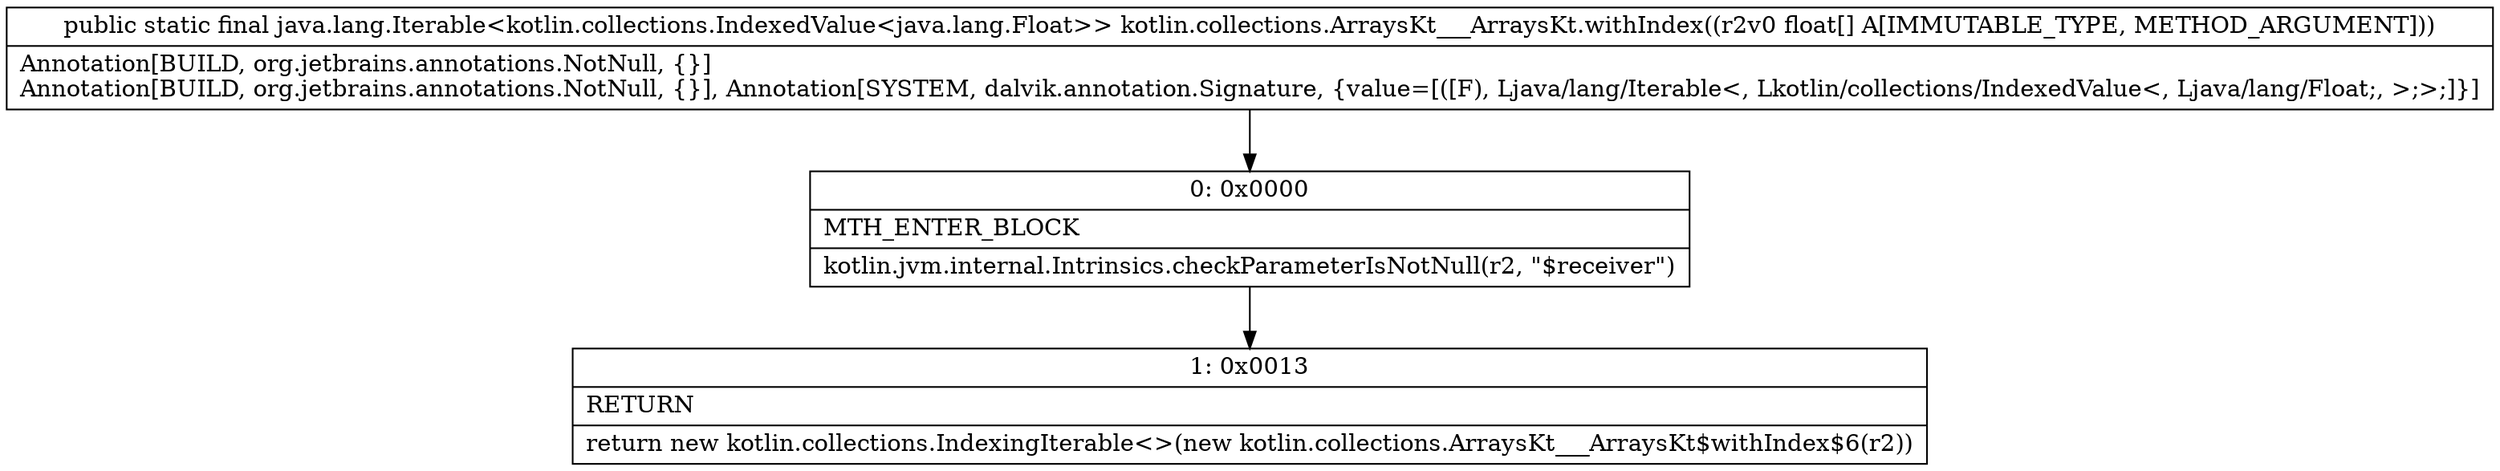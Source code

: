 digraph "CFG forkotlin.collections.ArraysKt___ArraysKt.withIndex([F)Ljava\/lang\/Iterable;" {
Node_0 [shape=record,label="{0\:\ 0x0000|MTH_ENTER_BLOCK\l|kotlin.jvm.internal.Intrinsics.checkParameterIsNotNull(r2, \"$receiver\")\l}"];
Node_1 [shape=record,label="{1\:\ 0x0013|RETURN\l|return new kotlin.collections.IndexingIterable\<\>(new kotlin.collections.ArraysKt___ArraysKt$withIndex$6(r2))\l}"];
MethodNode[shape=record,label="{public static final java.lang.Iterable\<kotlin.collections.IndexedValue\<java.lang.Float\>\> kotlin.collections.ArraysKt___ArraysKt.withIndex((r2v0 float[] A[IMMUTABLE_TYPE, METHOD_ARGUMENT]))  | Annotation[BUILD, org.jetbrains.annotations.NotNull, \{\}]\lAnnotation[BUILD, org.jetbrains.annotations.NotNull, \{\}], Annotation[SYSTEM, dalvik.annotation.Signature, \{value=[([F), Ljava\/lang\/Iterable\<, Lkotlin\/collections\/IndexedValue\<, Ljava\/lang\/Float;, \>;\>;]\}]\l}"];
MethodNode -> Node_0;
Node_0 -> Node_1;
}


